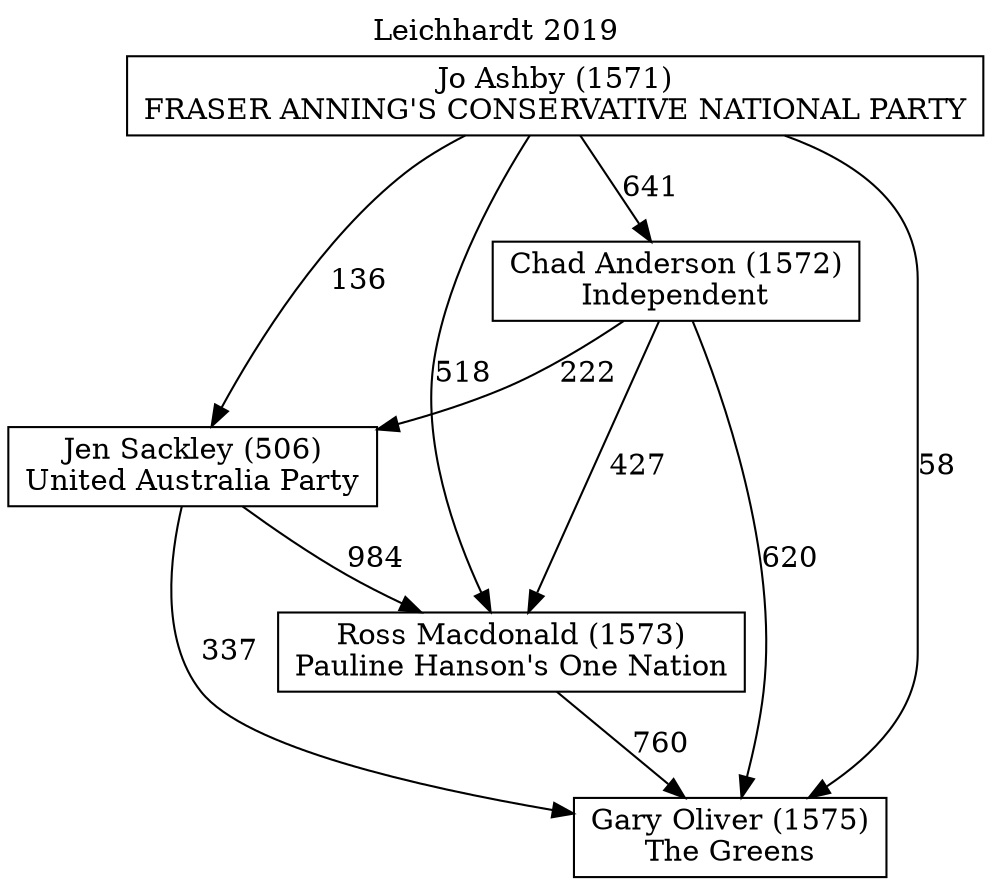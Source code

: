 // House preference flow
digraph "Gary Oliver (1575)_Leichhardt_2019" {
	graph [label="Leichhardt 2019" labelloc=t mclimit=10]
	node [shape=box]
	"Chad Anderson (1572)" [label="Chad Anderson (1572)
Independent"]
	"Gary Oliver (1575)" [label="Gary Oliver (1575)
The Greens"]
	"Jen Sackley (506)" [label="Jen Sackley (506)
United Australia Party"]
	"Jo Ashby (1571)" [label="Jo Ashby (1571)
FRASER ANNING'S CONSERVATIVE NATIONAL PARTY"]
	"Ross Macdonald (1573)" [label="Ross Macdonald (1573)
Pauline Hanson's One Nation"]
	"Chad Anderson (1572)" -> "Gary Oliver (1575)" [label=620]
	"Chad Anderson (1572)" -> "Jen Sackley (506)" [label=222]
	"Chad Anderson (1572)" -> "Ross Macdonald (1573)" [label=427]
	"Jen Sackley (506)" -> "Gary Oliver (1575)" [label=337]
	"Jen Sackley (506)" -> "Ross Macdonald (1573)" [label=984]
	"Jo Ashby (1571)" -> "Chad Anderson (1572)" [label=641]
	"Jo Ashby (1571)" -> "Gary Oliver (1575)" [label=58]
	"Jo Ashby (1571)" -> "Jen Sackley (506)" [label=136]
	"Jo Ashby (1571)" -> "Ross Macdonald (1573)" [label=518]
	"Ross Macdonald (1573)" -> "Gary Oliver (1575)" [label=760]
}
